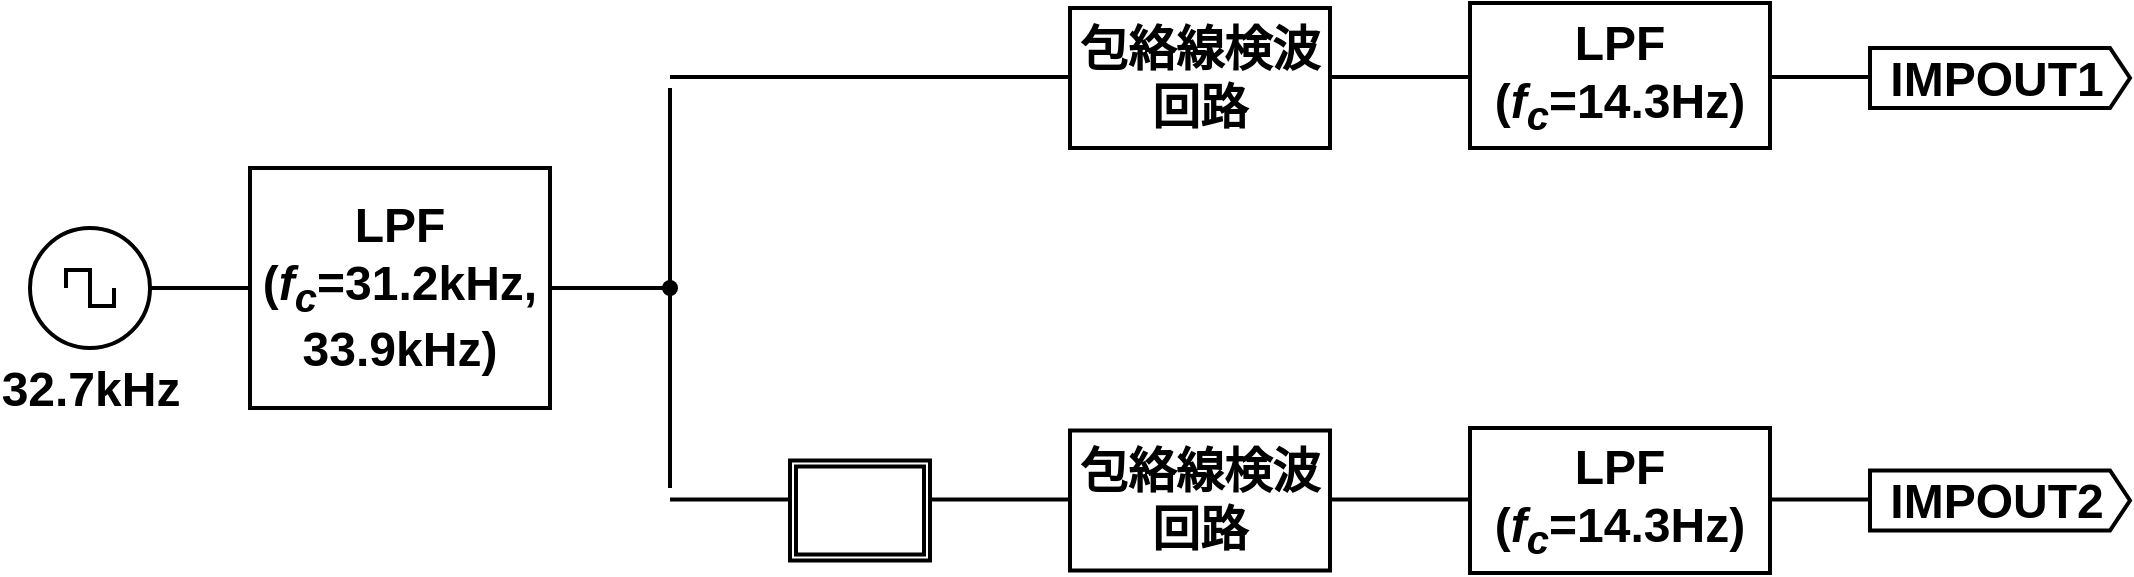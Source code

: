 <mxfile version="16.5.6" type="github">
  <diagram name="Page-1" id="7e0a89b8-554c-2b80-1dc8-d5c74ca68de4">
    <mxGraphModel dx="2062" dy="1150" grid="1" gridSize="10" guides="1" tooltips="1" connect="1" arrows="1" fold="1" page="1" pageScale="1" pageWidth="1100" pageHeight="850" background="none" math="0" shadow="0">
      <root>
        <mxCell id="0" />
        <mxCell id="1" parent="0" />
        <mxCell id="SErEzi4ScyLlZOu_YYUY-1" value="&lt;b&gt;&lt;font style=&quot;font-size: 24px&quot;&gt;32.7kHz&lt;/font&gt;&lt;/b&gt;" style="pointerEvents=1;verticalLabelPosition=bottom;shadow=0;dashed=0;align=center;html=1;verticalAlign=top;shape=mxgraph.electrical.signal_sources.source;aspect=fixed;points=[[0.5,0,0],[1,0.5,0],[0.5,1,0],[0,0.5,0]];elSignalType=square;strokeWidth=2;" vertex="1" parent="1">
          <mxGeometry x="30" y="280" width="60" height="60" as="geometry" />
        </mxCell>
        <mxCell id="SErEzi4ScyLlZOu_YYUY-2" value="&lt;div&gt;&lt;b&gt;LPF&lt;/b&gt;&lt;/div&gt;&lt;div&gt;&lt;b&gt;(&lt;i&gt;f&lt;sub&gt;c&lt;/sub&gt;&lt;/i&gt;=31.2kHz,&lt;/b&gt;&lt;/div&gt;&lt;div&gt;&lt;b&gt;33.9kHz)&lt;br&gt;&lt;/b&gt;&lt;/div&gt;" style="rounded=0;whiteSpace=wrap;html=1;fontSize=24;strokeWidth=2;" vertex="1" parent="1">
          <mxGeometry x="140" y="250" width="150" height="120" as="geometry" />
        </mxCell>
        <mxCell id="SErEzi4ScyLlZOu_YYUY-4" value="" style="endArrow=none;html=1;rounded=0;fontSize=24;strokeWidth=2;exitX=1;exitY=0.5;exitDx=0;exitDy=0;exitPerimeter=0;entryX=0;entryY=0.5;entryDx=0;entryDy=0;" edge="1" parent="1" source="SErEzi4ScyLlZOu_YYUY-1" target="SErEzi4ScyLlZOu_YYUY-2">
          <mxGeometry width="50" height="50" relative="1" as="geometry">
            <mxPoint x="90" y="450" as="sourcePoint" />
            <mxPoint x="140" y="400" as="targetPoint" />
          </mxGeometry>
        </mxCell>
        <mxCell id="SErEzi4ScyLlZOu_YYUY-6" value="" style="endArrow=none;html=1;rounded=0;fontSize=24;strokeWidth=2;entryX=1;entryY=0.5;entryDx=0;entryDy=0;" edge="1" parent="1" target="SErEzi4ScyLlZOu_YYUY-2">
          <mxGeometry width="50" height="50" relative="1" as="geometry">
            <mxPoint x="350" y="310" as="sourcePoint" />
            <mxPoint x="150" y="320" as="targetPoint" />
          </mxGeometry>
        </mxCell>
        <mxCell id="SErEzi4ScyLlZOu_YYUY-7" value="" style="endArrow=none;html=1;rounded=0;fontSize=24;strokeWidth=2;startArrow=none;" edge="1" parent="1" source="SErEzi4ScyLlZOu_YYUY-5">
          <mxGeometry width="50" height="50" relative="1" as="geometry">
            <mxPoint x="350" y="410" as="sourcePoint" />
            <mxPoint x="350" y="210" as="targetPoint" />
          </mxGeometry>
        </mxCell>
        <mxCell id="SErEzi4ScyLlZOu_YYUY-8" value="" style="endArrow=none;html=1;rounded=0;fontSize=24;strokeWidth=2;" edge="1" parent="1">
          <mxGeometry width="50" height="50" relative="1" as="geometry">
            <mxPoint x="960" y="415.75" as="sourcePoint" />
            <mxPoint x="350" y="415.75" as="targetPoint" />
          </mxGeometry>
        </mxCell>
        <mxCell id="SErEzi4ScyLlZOu_YYUY-9" value="" style="endArrow=none;html=1;rounded=0;fontSize=24;strokeWidth=2;entryX=1;entryY=0.5;entryDx=0;entryDy=0;" edge="1" parent="1">
          <mxGeometry width="50" height="50" relative="1" as="geometry">
            <mxPoint x="960" y="204.5" as="sourcePoint" />
            <mxPoint x="350" y="204.5" as="targetPoint" />
          </mxGeometry>
        </mxCell>
        <mxCell id="SErEzi4ScyLlZOu_YYUY-10" value="" style="shape=ext;double=1;rounded=0;whiteSpace=wrap;html=1;fontSize=24;strokeWidth=2;" vertex="1" parent="1">
          <mxGeometry x="410" y="396.25" width="70" height="50" as="geometry" />
        </mxCell>
        <mxCell id="SErEzi4ScyLlZOu_YYUY-11" value="&lt;b&gt;包絡線検波回路&lt;br&gt;&lt;/b&gt;" style="rounded=0;whiteSpace=wrap;html=1;fontSize=24;strokeWidth=2;" vertex="1" parent="1">
          <mxGeometry x="550" y="381.25" width="130" height="70" as="geometry" />
        </mxCell>
        <mxCell id="SErEzi4ScyLlZOu_YYUY-13" value="&lt;b&gt;包絡線検波回路&lt;br&gt;&lt;/b&gt;" style="rounded=0;whiteSpace=wrap;html=1;fontSize=24;strokeWidth=2;" vertex="1" parent="1">
          <mxGeometry x="550" y="170" width="130" height="70" as="geometry" />
        </mxCell>
        <mxCell id="SErEzi4ScyLlZOu_YYUY-5" value="" style="shape=waypoint;sketch=0;fillStyle=solid;size=6;pointerEvents=1;points=[];fillColor=none;resizable=0;rotatable=0;perimeter=centerPerimeter;snapToPoint=1;fontSize=24;strokeWidth=2;" vertex="1" parent="1">
          <mxGeometry x="330" y="290" width="40" height="40" as="geometry" />
        </mxCell>
        <mxCell id="SErEzi4ScyLlZOu_YYUY-14" value="" style="endArrow=none;html=1;rounded=0;fontSize=24;strokeWidth=2;" edge="1" parent="1" target="SErEzi4ScyLlZOu_YYUY-5">
          <mxGeometry width="50" height="50" relative="1" as="geometry">
            <mxPoint x="350" y="410" as="sourcePoint" />
            <mxPoint x="350" y="210" as="targetPoint" />
          </mxGeometry>
        </mxCell>
        <mxCell id="SErEzi4ScyLlZOu_YYUY-15" value="&lt;div&gt;&lt;b&gt;LPF&lt;/b&gt;&lt;/div&gt;&lt;div&gt;&lt;b&gt;(&lt;i&gt;f&lt;sub&gt;c&lt;/sub&gt;&lt;/i&gt;=14.3Hz)&lt;br&gt;&lt;/b&gt;&lt;/div&gt;" style="rounded=0;whiteSpace=wrap;html=1;fontSize=24;strokeWidth=2;" vertex="1" parent="1">
          <mxGeometry x="750" y="167.5" width="150" height="72.5" as="geometry" />
        </mxCell>
        <mxCell id="SErEzi4ScyLlZOu_YYUY-16" value="&lt;div&gt;&lt;b&gt;LPF&lt;/b&gt;&lt;/div&gt;&lt;div&gt;&lt;b&gt;(&lt;i&gt;f&lt;sub&gt;c&lt;/sub&gt;&lt;/i&gt;=14.3Hz)&lt;br&gt;&lt;/b&gt;&lt;/div&gt;" style="rounded=0;whiteSpace=wrap;html=1;fontSize=24;strokeWidth=2;" vertex="1" parent="1">
          <mxGeometry x="750" y="380" width="150" height="72.5" as="geometry" />
        </mxCell>
        <mxCell id="SErEzi4ScyLlZOu_YYUY-17" value="&lt;b&gt;IMPOUT1&lt;/b&gt;" style="shape=mxgraph.arrows2.arrow;verticalLabelPosition=bottom;shadow=0;dashed=0;align=center;html=1;verticalAlign=top;strokeWidth=2;dy=0;dx=10;notch=0;fontSize=24;spacingLeft=-5;spacing=2;spacingTop=-35;" vertex="1" parent="1">
          <mxGeometry x="950" y="190" width="130" height="30" as="geometry" />
        </mxCell>
        <mxCell id="SErEzi4ScyLlZOu_YYUY-19" value="&lt;b&gt;IMPOUT2&lt;/b&gt;" style="shape=mxgraph.arrows2.arrow;verticalLabelPosition=bottom;shadow=0;dashed=0;align=center;html=1;verticalAlign=top;strokeWidth=2;dy=0;dx=10;notch=0;fontSize=24;spacingLeft=-5;spacing=2;spacingTop=-35;" vertex="1" parent="1">
          <mxGeometry x="950" y="401.25" width="130" height="30" as="geometry" />
        </mxCell>
      </root>
    </mxGraphModel>
  </diagram>
</mxfile>
